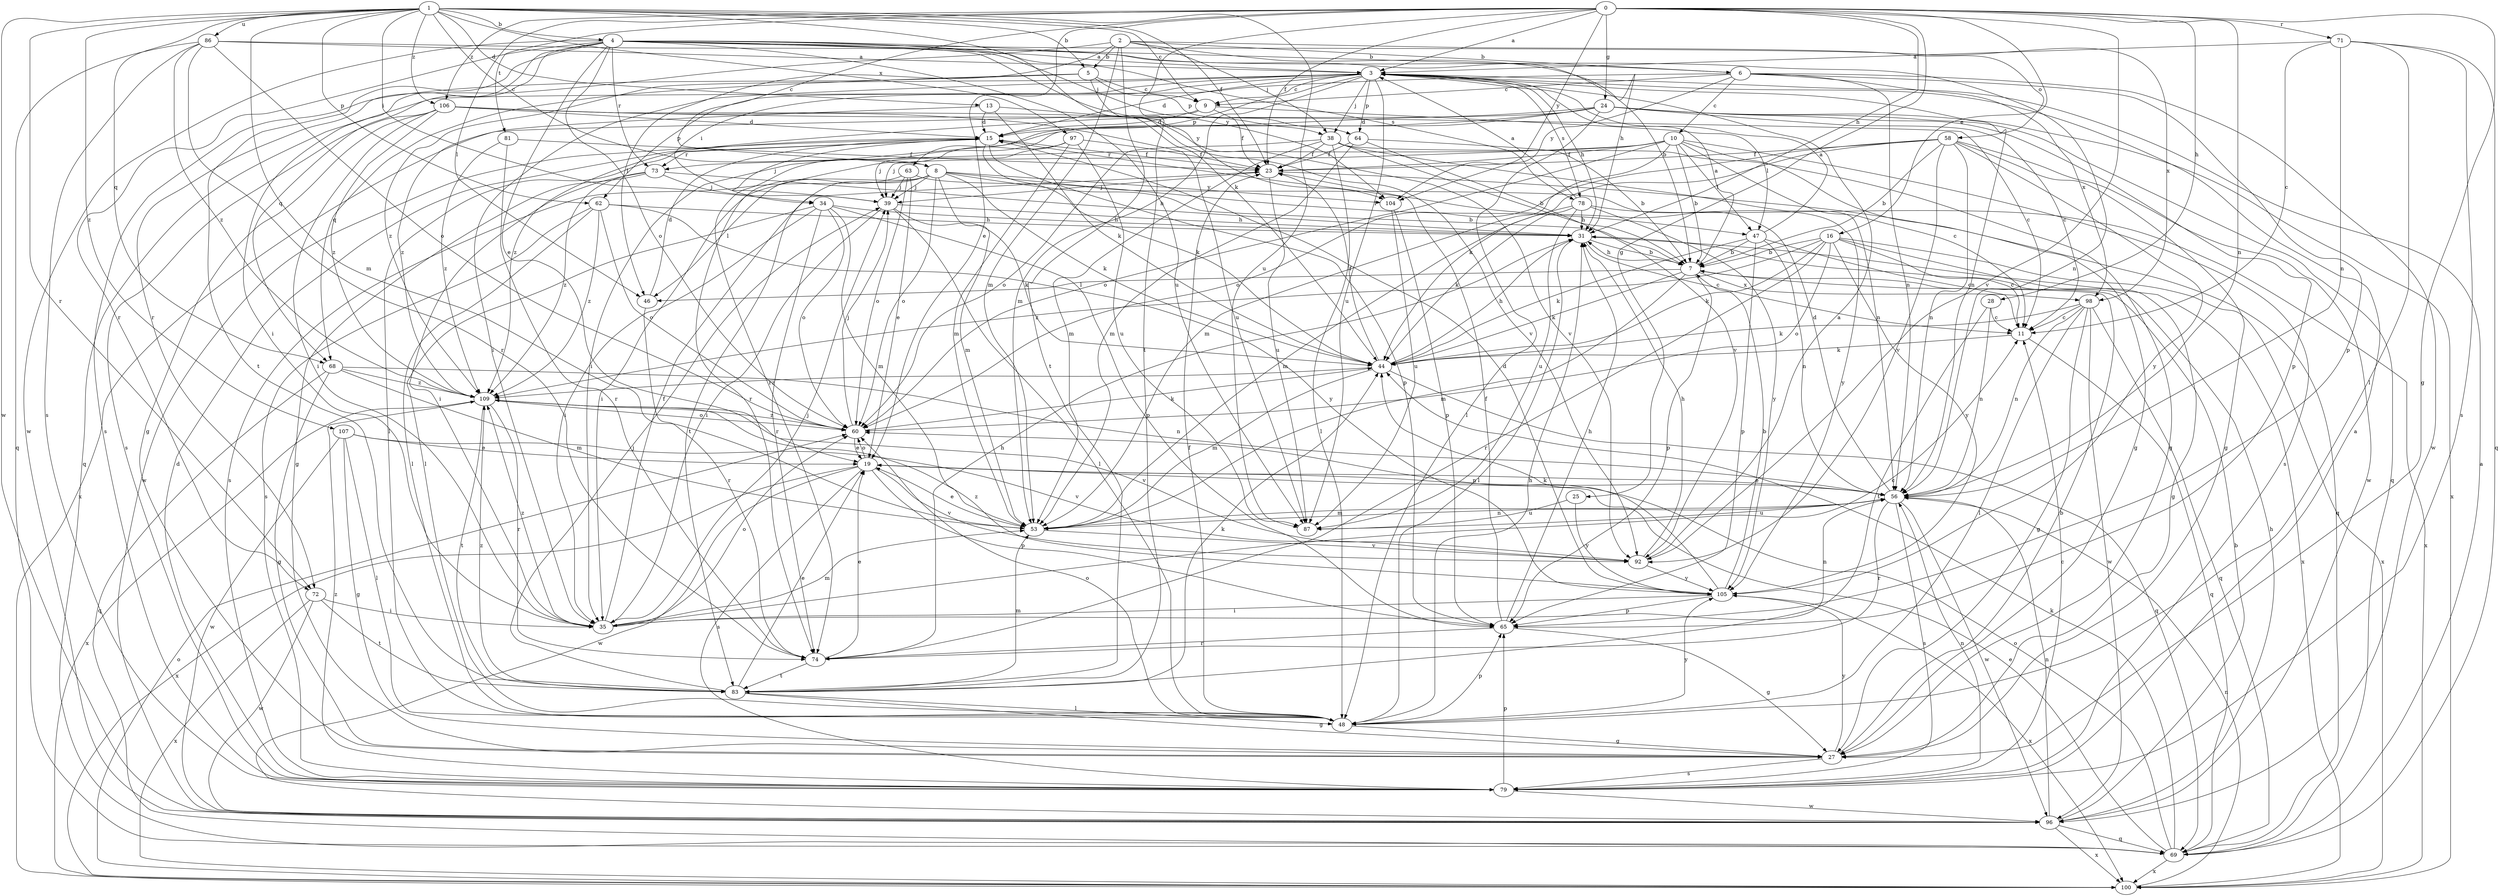 strict digraph  {
0;
1;
2;
3;
4;
5;
6;
7;
8;
9;
10;
11;
13;
15;
16;
19;
23;
24;
25;
27;
28;
31;
34;
35;
38;
39;
44;
46;
47;
48;
53;
56;
58;
60;
62;
63;
64;
65;
68;
69;
71;
72;
73;
74;
78;
79;
81;
83;
86;
87;
92;
96;
97;
98;
100;
104;
105;
106;
107;
109;
0 -> 3  [label=a];
0 -> 8  [label=c];
0 -> 16  [label=e];
0 -> 19  [label=e];
0 -> 23  [label=f];
0 -> 24  [label=g];
0 -> 25  [label=g];
0 -> 27  [label=g];
0 -> 28  [label=h];
0 -> 31  [label=h];
0 -> 46  [label=l];
0 -> 56  [label=n];
0 -> 71  [label=r];
0 -> 81  [label=t];
0 -> 83  [label=t];
0 -> 92  [label=v];
0 -> 104  [label=y];
0 -> 106  [label=z];
1 -> 4  [label=b];
1 -> 5  [label=b];
1 -> 8  [label=c];
1 -> 9  [label=c];
1 -> 13  [label=d];
1 -> 23  [label=f];
1 -> 34  [label=i];
1 -> 44  [label=k];
1 -> 53  [label=m];
1 -> 62  [label=p];
1 -> 68  [label=q];
1 -> 72  [label=r];
1 -> 86  [label=u];
1 -> 87  [label=u];
1 -> 96  [label=w];
1 -> 97  [label=x];
1 -> 106  [label=z];
1 -> 107  [label=z];
2 -> 5  [label=b];
2 -> 6  [label=b];
2 -> 31  [label=h];
2 -> 38  [label=j];
2 -> 46  [label=l];
2 -> 53  [label=m];
2 -> 58  [label=o];
2 -> 72  [label=r];
2 -> 83  [label=t];
3 -> 9  [label=c];
3 -> 15  [label=d];
3 -> 31  [label=h];
3 -> 34  [label=i];
3 -> 35  [label=i];
3 -> 38  [label=j];
3 -> 53  [label=m];
3 -> 56  [label=n];
3 -> 62  [label=p];
3 -> 63  [label=p];
3 -> 64  [label=p];
3 -> 78  [label=s];
3 -> 87  [label=u];
3 -> 109  [label=z];
4 -> 3  [label=a];
4 -> 6  [label=b];
4 -> 7  [label=b];
4 -> 19  [label=e];
4 -> 35  [label=i];
4 -> 38  [label=j];
4 -> 60  [label=o];
4 -> 68  [label=q];
4 -> 72  [label=r];
4 -> 73  [label=r];
4 -> 78  [label=s];
4 -> 83  [label=t];
4 -> 87  [label=u];
4 -> 96  [label=w];
4 -> 98  [label=x];
4 -> 104  [label=y];
5 -> 9  [label=c];
5 -> 64  [label=p];
5 -> 68  [label=q];
5 -> 79  [label=s];
5 -> 104  [label=y];
6 -> 9  [label=c];
6 -> 10  [label=c];
6 -> 56  [label=n];
6 -> 65  [label=p];
6 -> 69  [label=q];
6 -> 96  [label=w];
6 -> 98  [label=x];
6 -> 104  [label=y];
7 -> 3  [label=a];
7 -> 31  [label=h];
7 -> 44  [label=k];
7 -> 46  [label=l];
7 -> 53  [label=m];
7 -> 65  [label=p];
7 -> 98  [label=x];
8 -> 7  [label=b];
8 -> 39  [label=j];
8 -> 44  [label=k];
8 -> 46  [label=l];
8 -> 47  [label=l];
8 -> 53  [label=m];
8 -> 60  [label=o];
8 -> 79  [label=s];
8 -> 83  [label=t];
8 -> 104  [label=y];
9 -> 15  [label=d];
9 -> 23  [label=f];
9 -> 47  [label=l];
9 -> 100  [label=x];
10 -> 7  [label=b];
10 -> 11  [label=c];
10 -> 23  [label=f];
10 -> 27  [label=g];
10 -> 39  [label=j];
10 -> 47  [label=l];
10 -> 53  [label=m];
10 -> 60  [label=o];
10 -> 73  [label=r];
10 -> 79  [label=s];
11 -> 44  [label=k];
11 -> 69  [label=q];
13 -> 15  [label=d];
13 -> 44  [label=k];
13 -> 92  [label=v];
13 -> 109  [label=z];
15 -> 23  [label=f];
15 -> 39  [label=j];
15 -> 44  [label=k];
15 -> 48  [label=l];
15 -> 65  [label=p];
15 -> 73  [label=r];
15 -> 96  [label=w];
16 -> 7  [label=b];
16 -> 11  [label=c];
16 -> 27  [label=g];
16 -> 44  [label=k];
16 -> 60  [label=o];
16 -> 74  [label=r];
16 -> 100  [label=x];
16 -> 105  [label=y];
16 -> 109  [label=z];
19 -> 56  [label=n];
19 -> 60  [label=o];
19 -> 65  [label=p];
19 -> 79  [label=s];
19 -> 92  [label=v];
19 -> 96  [label=w];
19 -> 100  [label=x];
23 -> 39  [label=j];
23 -> 69  [label=q];
23 -> 87  [label=u];
24 -> 11  [label=c];
24 -> 15  [label=d];
24 -> 35  [label=i];
24 -> 48  [label=l];
24 -> 65  [label=p];
24 -> 69  [label=q];
24 -> 74  [label=r];
24 -> 100  [label=x];
24 -> 109  [label=z];
25 -> 87  [label=u];
25 -> 105  [label=y];
27 -> 7  [label=b];
27 -> 79  [label=s];
27 -> 105  [label=y];
28 -> 11  [label=c];
28 -> 56  [label=n];
28 -> 83  [label=t];
31 -> 7  [label=b];
31 -> 11  [label=c];
31 -> 48  [label=l];
31 -> 100  [label=x];
34 -> 31  [label=h];
34 -> 35  [label=i];
34 -> 48  [label=l];
34 -> 53  [label=m];
34 -> 60  [label=o];
34 -> 65  [label=p];
34 -> 74  [label=r];
35 -> 11  [label=c];
35 -> 23  [label=f];
35 -> 39  [label=j];
35 -> 53  [label=m];
35 -> 56  [label=n];
35 -> 60  [label=o];
35 -> 109  [label=z];
38 -> 7  [label=b];
38 -> 23  [label=f];
38 -> 27  [label=g];
38 -> 48  [label=l];
38 -> 53  [label=m];
38 -> 56  [label=n];
38 -> 60  [label=o];
39 -> 31  [label=h];
39 -> 35  [label=i];
39 -> 44  [label=k];
39 -> 48  [label=l];
44 -> 23  [label=f];
44 -> 31  [label=h];
44 -> 53  [label=m];
44 -> 69  [label=q];
44 -> 109  [label=z];
46 -> 15  [label=d];
46 -> 74  [label=r];
47 -> 3  [label=a];
47 -> 7  [label=b];
47 -> 11  [label=c];
47 -> 44  [label=k];
47 -> 56  [label=n];
47 -> 65  [label=p];
48 -> 23  [label=f];
48 -> 27  [label=g];
48 -> 31  [label=h];
48 -> 60  [label=o];
48 -> 65  [label=p];
48 -> 105  [label=y];
53 -> 19  [label=e];
53 -> 56  [label=n];
53 -> 92  [label=v];
56 -> 15  [label=d];
56 -> 19  [label=e];
56 -> 53  [label=m];
56 -> 74  [label=r];
56 -> 79  [label=s];
56 -> 87  [label=u];
56 -> 96  [label=w];
58 -> 7  [label=b];
58 -> 23  [label=f];
58 -> 27  [label=g];
58 -> 44  [label=k];
58 -> 56  [label=n];
58 -> 60  [label=o];
58 -> 92  [label=v];
58 -> 96  [label=w];
58 -> 105  [label=y];
60 -> 19  [label=e];
60 -> 39  [label=j];
60 -> 44  [label=k];
60 -> 109  [label=z];
62 -> 31  [label=h];
62 -> 48  [label=l];
62 -> 60  [label=o];
62 -> 79  [label=s];
62 -> 105  [label=y];
62 -> 109  [label=z];
63 -> 19  [label=e];
63 -> 35  [label=i];
63 -> 39  [label=j];
63 -> 60  [label=o];
63 -> 105  [label=y];
64 -> 7  [label=b];
64 -> 23  [label=f];
64 -> 53  [label=m];
64 -> 92  [label=v];
65 -> 23  [label=f];
65 -> 27  [label=g];
65 -> 31  [label=h];
65 -> 74  [label=r];
68 -> 27  [label=g];
68 -> 53  [label=m];
68 -> 56  [label=n];
68 -> 69  [label=q];
68 -> 109  [label=z];
69 -> 3  [label=a];
69 -> 19  [label=e];
69 -> 44  [label=k];
69 -> 60  [label=o];
69 -> 100  [label=x];
71 -> 3  [label=a];
71 -> 11  [label=c];
71 -> 48  [label=l];
71 -> 56  [label=n];
71 -> 69  [label=q];
71 -> 79  [label=s];
72 -> 35  [label=i];
72 -> 83  [label=t];
72 -> 96  [label=w];
72 -> 100  [label=x];
73 -> 27  [label=g];
73 -> 31  [label=h];
73 -> 35  [label=i];
73 -> 39  [label=j];
73 -> 109  [label=z];
74 -> 19  [label=e];
74 -> 31  [label=h];
74 -> 83  [label=t];
78 -> 3  [label=a];
78 -> 31  [label=h];
78 -> 44  [label=k];
78 -> 53  [label=m];
78 -> 87  [label=u];
78 -> 100  [label=x];
78 -> 105  [label=y];
79 -> 3  [label=a];
79 -> 11  [label=c];
79 -> 15  [label=d];
79 -> 56  [label=n];
79 -> 65  [label=p];
79 -> 96  [label=w];
79 -> 109  [label=z];
81 -> 23  [label=f];
81 -> 74  [label=r];
81 -> 109  [label=z];
83 -> 19  [label=e];
83 -> 27  [label=g];
83 -> 39  [label=j];
83 -> 44  [label=k];
83 -> 48  [label=l];
83 -> 53  [label=m];
83 -> 109  [label=z];
86 -> 3  [label=a];
86 -> 56  [label=n];
86 -> 60  [label=o];
86 -> 69  [label=q];
86 -> 74  [label=r];
86 -> 79  [label=s];
86 -> 109  [label=z];
92 -> 3  [label=a];
92 -> 31  [label=h];
92 -> 105  [label=y];
96 -> 7  [label=b];
96 -> 31  [label=h];
96 -> 56  [label=n];
96 -> 69  [label=q];
96 -> 100  [label=x];
97 -> 23  [label=f];
97 -> 39  [label=j];
97 -> 53  [label=m];
97 -> 74  [label=r];
97 -> 87  [label=u];
98 -> 11  [label=c];
98 -> 27  [label=g];
98 -> 44  [label=k];
98 -> 48  [label=l];
98 -> 56  [label=n];
98 -> 69  [label=q];
98 -> 96  [label=w];
100 -> 56  [label=n];
100 -> 60  [label=o];
104 -> 65  [label=p];
104 -> 87  [label=u];
105 -> 7  [label=b];
105 -> 15  [label=d];
105 -> 35  [label=i];
105 -> 44  [label=k];
105 -> 65  [label=p];
105 -> 100  [label=x];
105 -> 109  [label=z];
106 -> 11  [label=c];
106 -> 15  [label=d];
106 -> 27  [label=g];
106 -> 35  [label=i];
106 -> 79  [label=s];
106 -> 87  [label=u];
106 -> 92  [label=v];
106 -> 109  [label=z];
107 -> 19  [label=e];
107 -> 27  [label=g];
107 -> 48  [label=l];
107 -> 92  [label=v];
107 -> 96  [label=w];
109 -> 60  [label=o];
109 -> 74  [label=r];
109 -> 83  [label=t];
109 -> 92  [label=v];
109 -> 100  [label=x];
}
